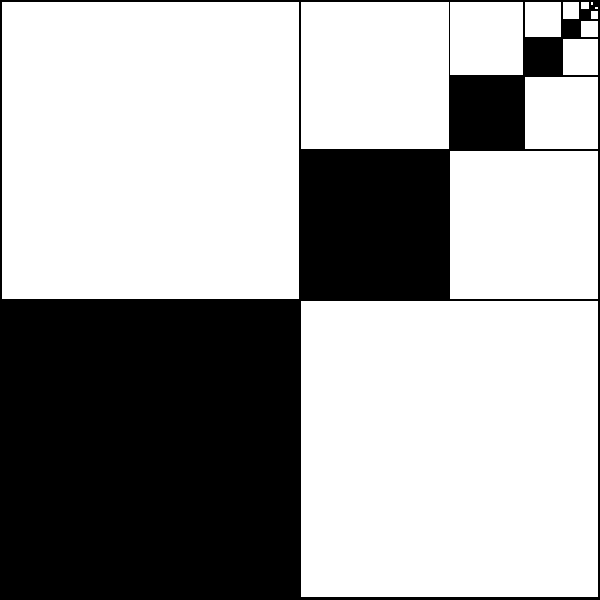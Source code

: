 
	size(300);  
	
	fill((0,0)--(50,0)--(50,50)--(0,50)--cycle,black);
	fill((50,50)--(75,50)--(75,75)--(50,75)--cycle,black);
	fill((75,75)--(87.5,75)--(87.5,87.5)--(75,87.5)--cycle,black);
	fill((87.5,87.5)--(93.75,87.5)--(93.75,93.75)--(87.5,93.75)--cycle,black);
	fill((93.75,93.75)--(96.875,93.75)--(96.875,96.875)--(93.75,96.875)--cycle,black);
	fill((96.875,96.875)--(98.4375,96.875)--(98.4375,98.4375)--(96.875,98.4375)--cycle,black);
	fill((98.4375,98.4375)--(99.21875,98.4375)--(99.21875,99.21875)--(98.4375,99.21875)--cycle,black);
    fill((99.21875,99.21875)--(99.60935,99.21875)--(99.60935,99.60935)--(99.21875,99.60935)--cycle,black);
    
    draw((0,0)--(100,0),linewidth(1));
    draw((100,0)--(100,100),linewidth(1));
    draw((0,100)--(100,100),linewidth(1));
    draw((0,0)--(0,100),linewidth(1));
    
    draw((50,0)--(50,100));
    draw((0,50)--(100,50));
    
    draw((75,50)--(75,100));
    draw((50,75)--(100,75));

	draw((87.5,75)--(87.5,100));
    draw((75,87.5)--(100,87.5));
    
    draw((93.75,87.5)--(93.75,100));
    draw((87.5,93.75)--(100,93.75)); 
    
    draw((96.875,93.75)--(96.875,100));
    draw((93.75,96.875)--(100,96.875)); 
    
    draw((98.4375,96.875)--(98.4375,100));
    draw((96.875,98.4375)--(100,98.4375));
    
    draw((99.21875,98.4375)--(99.21875,100));
    draw((98.4375,99.21875)--(100,99.21875));
    
    draw((99.60935,99.21875)--(99.60935,100));
    draw((99.21875,99.60935)--(100,99.60935));
    
